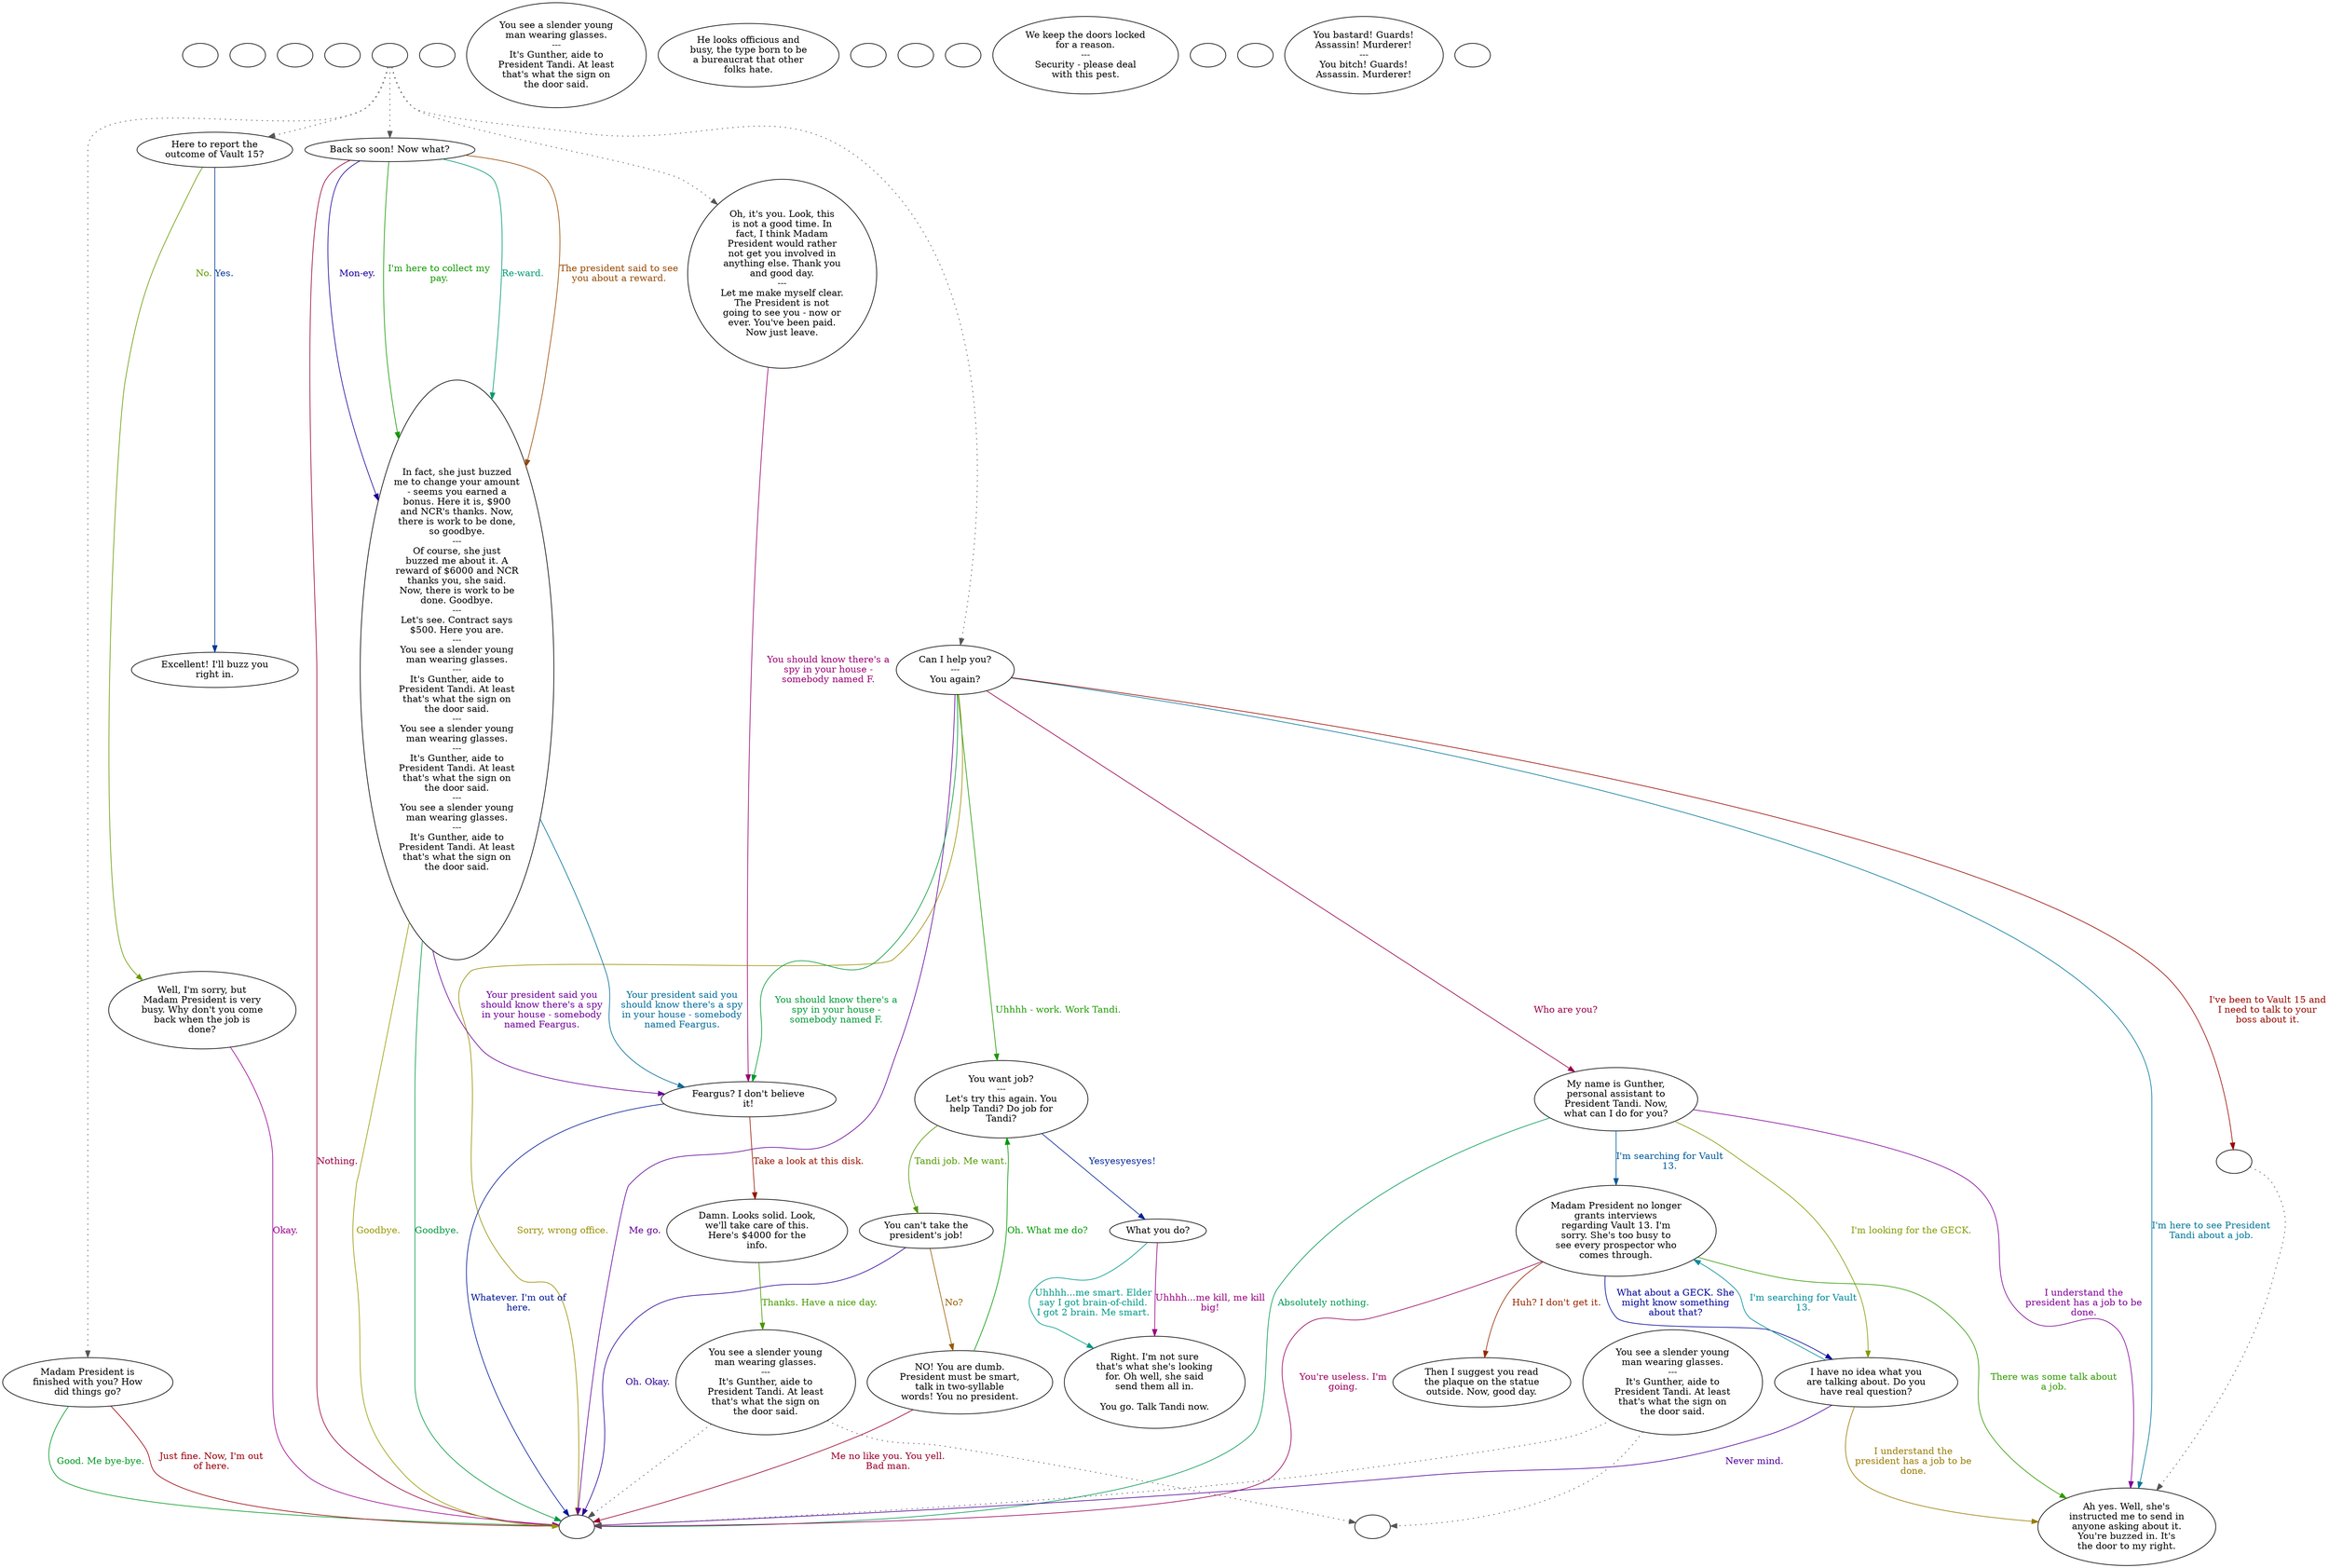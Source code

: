 digraph scgunthr {
  "checkPartyMembersNearDoor" [style=filled       fillcolor="#FFFFFF"       color="#000000"]
  "checkPartyMembersNearDoor" [label=""]
  "start" [style=filled       fillcolor="#FFFFFF"       color="#000000"]
  "start" [label=""]
  "critter_p_proc" [style=filled       fillcolor="#FFFFFF"       color="#000000"]
  "critter_p_proc" [label=""]
  "pickup_p_proc" [style=filled       fillcolor="#FFFFFF"       color="#000000"]
  "pickup_p_proc" [label=""]
  "talk_p_proc" [style=filled       fillcolor="#FFFFFF"       color="#000000"]
  "talk_p_proc" -> "Node018" [style=dotted color="#555555"]
  "talk_p_proc" -> "Node012" [style=dotted color="#555555"]
  "talk_p_proc" -> "Node014" [style=dotted color="#555555"]
  "talk_p_proc" -> "Node022" [style=dotted color="#555555"]
  "talk_p_proc" -> "Node001" [style=dotted color="#555555"]
  "talk_p_proc" [label=""]
  "destroy_p_proc" [style=filled       fillcolor="#FFFFFF"       color="#000000"]
  "destroy_p_proc" [label=""]
  "look_at_p_proc" [style=filled       fillcolor="#FFFFFF"       color="#000000"]
  "look_at_p_proc" [label="You see a slender young\nman wearing glasses.\n---\nIt's Gunther, aide to\nPresident Tandi. At least\nthat's what the sign on\nthe door said."]
  "description_p_proc" [style=filled       fillcolor="#FFFFFF"       color="#000000"]
  "description_p_proc" [label="He looks officious and\nbusy, the type born to be\na bureaucrat that other\nfolks hate."]
  "use_skill_on_p_proc" [style=filled       fillcolor="#FFFFFF"       color="#000000"]
  "use_skill_on_p_proc" [label=""]
  "damage_p_proc" [style=filled       fillcolor="#FFFFFF"       color="#000000"]
  "damage_p_proc" [label=""]
  "map_enter_p_proc" [style=filled       fillcolor="#FFFFFF"       color="#000000"]
  "map_enter_p_proc" [label=""]
  "timed_event_p_proc" [style=filled       fillcolor="#FFFFFF"       color="#000000"]
  "timed_event_p_proc" [label="We keep the doors locked\nfor a reason.\n---\nSecurity - please deal\nwith this pest."]
  "Node998" [style=filled       fillcolor="#FFFFFF"       color="#000000"]
  "Node998" [label=""]
  "Node999" [style=filled       fillcolor="#FFFFFF"       color="#000000"]
  "Node999" [label=""]
  "Node001" [style=filled       fillcolor="#FFFFFF"       color="#000000"]
  "Node001" [label="Can I help you?\n---\nYou again?"]
  "Node001" -> "Node002" [label="Uhhhh - work. Work Tandi." color="#1E9900" fontcolor="#1E9900"]
  "Node001" -> "Node007" [label="Who are you?" color="#99004A" fontcolor="#99004A"]
  "Node001" -> "Node011" [label="I'm here to see President\nTandi about a job." color="#007799" fontcolor="#007799"]
  "Node001" -> "Node999" [label="Sorry, wrong office." color="#998E00" fontcolor="#998E00"]
  "Node001" -> "Node999" [label="Me go." color="#620099" fontcolor="#620099"]
  "Node001" -> "Node020" [label="You should know there's a\nspy in your house -\nsomebody named F." color="#009935" fontcolor="#009935"]
  "Node001" -> "Node011a" [label="I've been to Vault 15 and\nI need to talk to your\nboss about it." color="#990800" fontcolor="#990800"]
  "Node002" [style=filled       fillcolor="#FFFFFF"       color="#000000"]
  "Node002" [label="You want job?\n---\nLet's try this again. You\nhelp Tandi? Do job for\nTandi?"]
  "Node002" -> "Node003" [label="Yesyesyesyes!" color="#002499" fontcolor="#002499"]
  "Node002" -> "Node004" [label="Tandi job. Me want." color="#519900" fontcolor="#519900"]
  "Node003" [style=filled       fillcolor="#FFFFFF"       color="#000000"]
  "Node003" [label="What you do?"]
  "Node003" -> "Node005" [label="Uhhhh...me kill, me kill\nbig!" color="#99007E" fontcolor="#99007E"]
  "Node003" -> "Node005" [label="Uhhhh...me smart. Elder\nsay I got brain-of-child.\nI got 2 brain. Me smart." color="#009988" fontcolor="#009988"]
  "Node004" [style=filled       fillcolor="#FFFFFF"       color="#000000"]
  "Node004" [label="You can't take the\npresident's job!"]
  "Node004" -> "Node006" [label="No?" color="#995B00" fontcolor="#995B00"]
  "Node004" -> "Node999" [label="Oh. Okay." color="#2E0099" fontcolor="#2E0099"]
  "Node005" [style=filled       fillcolor="#FFFFFF"       color="#000000"]
  "Node005" [label="Right. I'm not sure\nthat's what she's looking\nfor. Oh well, she said\nsend them all in.\n\nYou go. Talk Tandi now."]
  "Node006" [style=filled       fillcolor="#FFFFFF"       color="#000000"]
  "Node006" [label="NO! You are dumb.\nPresident must be smart,\ntalk in two-syllable\nwords! You no president."]
  "Node006" -> "Node002" [label="Oh. What me do?" color="#009902" fontcolor="#009902"]
  "Node006" -> "Node999" [label="Me no like you. You yell.\nBad man." color="#99002B" fontcolor="#99002B"]
  "Node007" [style=filled       fillcolor="#FFFFFF"       color="#000000"]
  "Node007" [label="My name is Gunther,\npersonal assistant to\nPresident Tandi. Now,\nwhat can I do for you?"]
  "Node007" -> "Node008" [label="I'm searching for Vault\n13." color="#005799" fontcolor="#005799"]
  "Node007" -> "Node010" [label="I'm looking for the GECK." color="#849900" fontcolor="#849900"]
  "Node007" -> "Node011" [label="I understand the\npresident has a job to be\ndone." color="#810099" fontcolor="#810099"]
  "Node007" -> "Node999" [label="Absolutely nothing." color="#009955" fontcolor="#009955"]
  "Node008" [style=filled       fillcolor="#FFFFFF"       color="#000000"]
  "Node008" [label="Madam President no longer\ngrants interviews\nregarding Vault 13. I'm\nsorry. She's too busy to\nsee every prospector who\ncomes through."]
  "Node008" -> "Node009" [label="Huh? I don't get it." color="#992800" fontcolor="#992800"]
  "Node008" -> "Node010" [label="What about a GECK. She\nmight know something\nabout that?" color="#000599" fontcolor="#000599"]
  "Node008" -> "Node011" [label="There was some talk about\na job." color="#319900" fontcolor="#319900"]
  "Node008" -> "Node999" [label="You're useless. I'm\ngoing." color="#99005E" fontcolor="#99005E"]
  "Node009" [style=filled       fillcolor="#FFFFFF"       color="#000000"]
  "Node009" [label="Then I suggest you read\nthe plaque on the statue\noutside. Now, good day."]
  "Node010" [style=filled       fillcolor="#FFFFFF"       color="#000000"]
  "Node010" [label="I have no idea what you\nare talking about. Do you\nhave real question?"]
  "Node010" -> "Node008" [label="I'm searching for Vault\n13." color="#008B99" fontcolor="#008B99"]
  "Node010" -> "Node011" [label="I understand the\npresident has a job to be\ndone." color="#997B00" fontcolor="#997B00"]
  "Node010" -> "Node999" [label="Never mind." color="#4E0099" fontcolor="#4E0099"]
  "Node011" [style=filled       fillcolor="#FFFFFF"       color="#000000"]
  "Node011" [label="Ah yes. Well, she's\ninstructed me to send in\nanyone asking about it.\nYou're buzzed in. It's\nthe door to my right."]
  "Node012" [style=filled       fillcolor="#FFFFFF"       color="#000000"]
  "Node012" [label="Madam President is\nfinished with you? How\ndid things go?"]
  "Node012" -> "Node999" [label="Good. Me bye-bye." color="#009921" fontcolor="#009921"]
  "Node012" -> "Node999" [label="Just fine. Now, I'm out\nof here." color="#99000B" fontcolor="#99000B"]
  "Node013" [style=filled       fillcolor="#FFFFFF"       color="#000000"]
  "Node013" [label=""]
  "Node014" [style=filled       fillcolor="#FFFFFF"       color="#000000"]
  "Node014" [label="Here to report the\noutcome of Vault 15?"]
  "Node014" -> "Node016" [label="Yes." color="#003899" fontcolor="#003899"]
  "Node014" -> "Node015" [label="No." color="#659900" fontcolor="#659900"]
  "Node015" [style=filled       fillcolor="#FFFFFF"       color="#000000"]
  "Node015" [label="Well, I'm sorry, but\nMadam President is very\nbusy. Why don't you come\nback when the job is\ndone?"]
  "Node015" -> "Node999" [label="Okay." color="#990091" fontcolor="#990091"]
  "Node016" [style=filled       fillcolor="#FFFFFF"       color="#000000"]
  "Node016" [label="Excellent! I'll buzz you\nright in."]
  "Node017" [style=filled       fillcolor="#FFFFFF"       color="#000000"]
  "Node017" [label="You bastard! Guards!\nAssassin! Murderer!\n---\nYou bitch! Guards!\nAssassin. Murderer!"]
  "Node018" [style=filled       fillcolor="#FFFFFF"       color="#000000"]
  "Node018" [label="Back so soon! Now what?"]
  "Node018" -> "Node019" [label="Re-ward." color="#009974" fontcolor="#009974"]
  "Node018" -> "Node019" [label="The president said to see\nyou about a reward." color="#994800" fontcolor="#994800"]
  "Node018" -> "Node019" [label="Mon-ey." color="#1B0099" fontcolor="#1B0099"]
  "Node018" -> "Node019" [label="I'm here to collect my\npay." color="#129900" fontcolor="#129900"]
  "Node018" -> "Node999" [label="Nothing." color="#99003E" fontcolor="#99003E"]
  "Node019" [style=filled       fillcolor="#FFFFFF"       color="#000000"]
  "Node019" [label="In fact, she just buzzed\nme to change your amount\n- seems you earned a\nbonus. Here it is, $900\nand NCR's thanks. Now,\nthere is work to be done,\nso goodbye.\n---\nOf course, she just\nbuzzed me about it. A\nreward of $6000 and NCR\nthanks you, she said.\nNow, there is work to be\ndone. Goodbye.\n---\nLet's see. Contract says\n$500. Here you are.\n---\nYou see a slender young\nman wearing glasses.\n---\nIt's Gunther, aide to\nPresident Tandi. At least\nthat's what the sign on\nthe door said.\n---\nYou see a slender young\nman wearing glasses.\n---\nIt's Gunther, aide to\nPresident Tandi. At least\nthat's what the sign on\nthe door said.\n---\nYou see a slender young\nman wearing glasses.\n---\nIt's Gunther, aide to\nPresident Tandi. At least\nthat's what the sign on\nthe door said."]
  "Node019" -> "Node020" [label="Your president said you\nshould know there's a spy\nin your house - somebody\nnamed Feargus." color="#006B99" fontcolor="#006B99"]
  "Node019" -> "Node999" [label="Goodbye." color="#989900" fontcolor="#989900"]
  "Node019" -> "Node020" [label="Your president said you\nshould know there's a spy\nin your house - somebody\nnamed Feargus." color="#6E0099" fontcolor="#6E0099"]
  "Node019" -> "Node999" [label="Goodbye." color="#009941" fontcolor="#009941"]
  "Node020" [style=filled       fillcolor="#FFFFFF"       color="#000000"]
  "Node020" [label="Feargus? I don't believe\nit!"]
  "Node020" -> "Node021" [label="Take a look at this disk." color="#991400" fontcolor="#991400"]
  "Node020" -> "Node999" [label="Whatever. I'm out of\nhere." color="#001899" fontcolor="#001899"]
  "Node021" [style=filled       fillcolor="#FFFFFF"       color="#000000"]
  "Node021" [label="Damn. Looks solid. Look,\nwe'll take care of this.\nHere's $4000 for the\ninfo."]
  "Node021" -> "Node999b" [label="Thanks. Have a nice day." color="#459900" fontcolor="#459900"]
  "Node022" [style=filled       fillcolor="#FFFFFF"       color="#000000"]
  "Node022" [label="Oh, it's you. Look, this\nis not a good time. In\nfact, I think Madam\nPresident would rather\nnot get you involved in\nanything else. Thank you\nand good day.\n---\nLet me make myself clear.\nThe President is not\ngoing to see you - now or\never. You've been paid.\nNow just leave."]
  "Node022" -> "Node020" [label="You should know there's a\nspy in your house -\nsomebody named F." color="#990072" fontcolor="#990072"]
  "Node011a" [style=filled       fillcolor="#FFFFFF"       color="#000000"]
  "Node011a" -> "Node011" [style=dotted color="#555555"]
  "Node011a" [label=""]
  "checkSpyHolo" [style=filled       fillcolor="#FFFFFF"       color="#000000"]
  "checkSpyHolo" [label=""]
  "takeHolo" [style=filled       fillcolor="#FFFFFF"       color="#000000"]
  "takeHolo" [label=""]
  "Node999a" [style=filled       fillcolor="#FFFFFF"       color="#000000"]
  "Node999a" -> "takeHolo" [style=dotted color="#555555"]
  "Node999a" -> "Node999" [style=dotted color="#555555"]
  "Node999a" [label="You see a slender young\nman wearing glasses.\n---\nIt's Gunther, aide to\nPresident Tandi. At least\nthat's what the sign on\nthe door said."]
  "Node999b" [style=filled       fillcolor="#FFFFFF"       color="#000000"]
  "Node999b" -> "takeHolo" [style=dotted color="#555555"]
  "Node999b" -> "Node999" [style=dotted color="#555555"]
  "Node999b" [label="You see a slender young\nman wearing glasses.\n---\nIt's Gunther, aide to\nPresident Tandi. At least\nthat's what the sign on\nthe door said."]
}